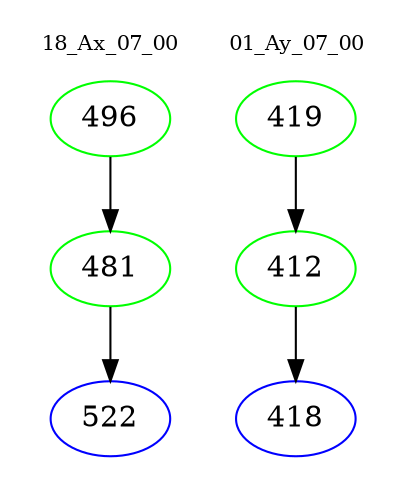 digraph{
subgraph cluster_0 {
color = white
label = "18_Ax_07_00";
fontsize=10;
T0_496 [label="496", color="green"]
T0_496 -> T0_481 [color="black"]
T0_481 [label="481", color="green"]
T0_481 -> T0_522 [color="black"]
T0_522 [label="522", color="blue"]
}
subgraph cluster_1 {
color = white
label = "01_Ay_07_00";
fontsize=10;
T1_419 [label="419", color="green"]
T1_419 -> T1_412 [color="black"]
T1_412 [label="412", color="green"]
T1_412 -> T1_418 [color="black"]
T1_418 [label="418", color="blue"]
}
}
